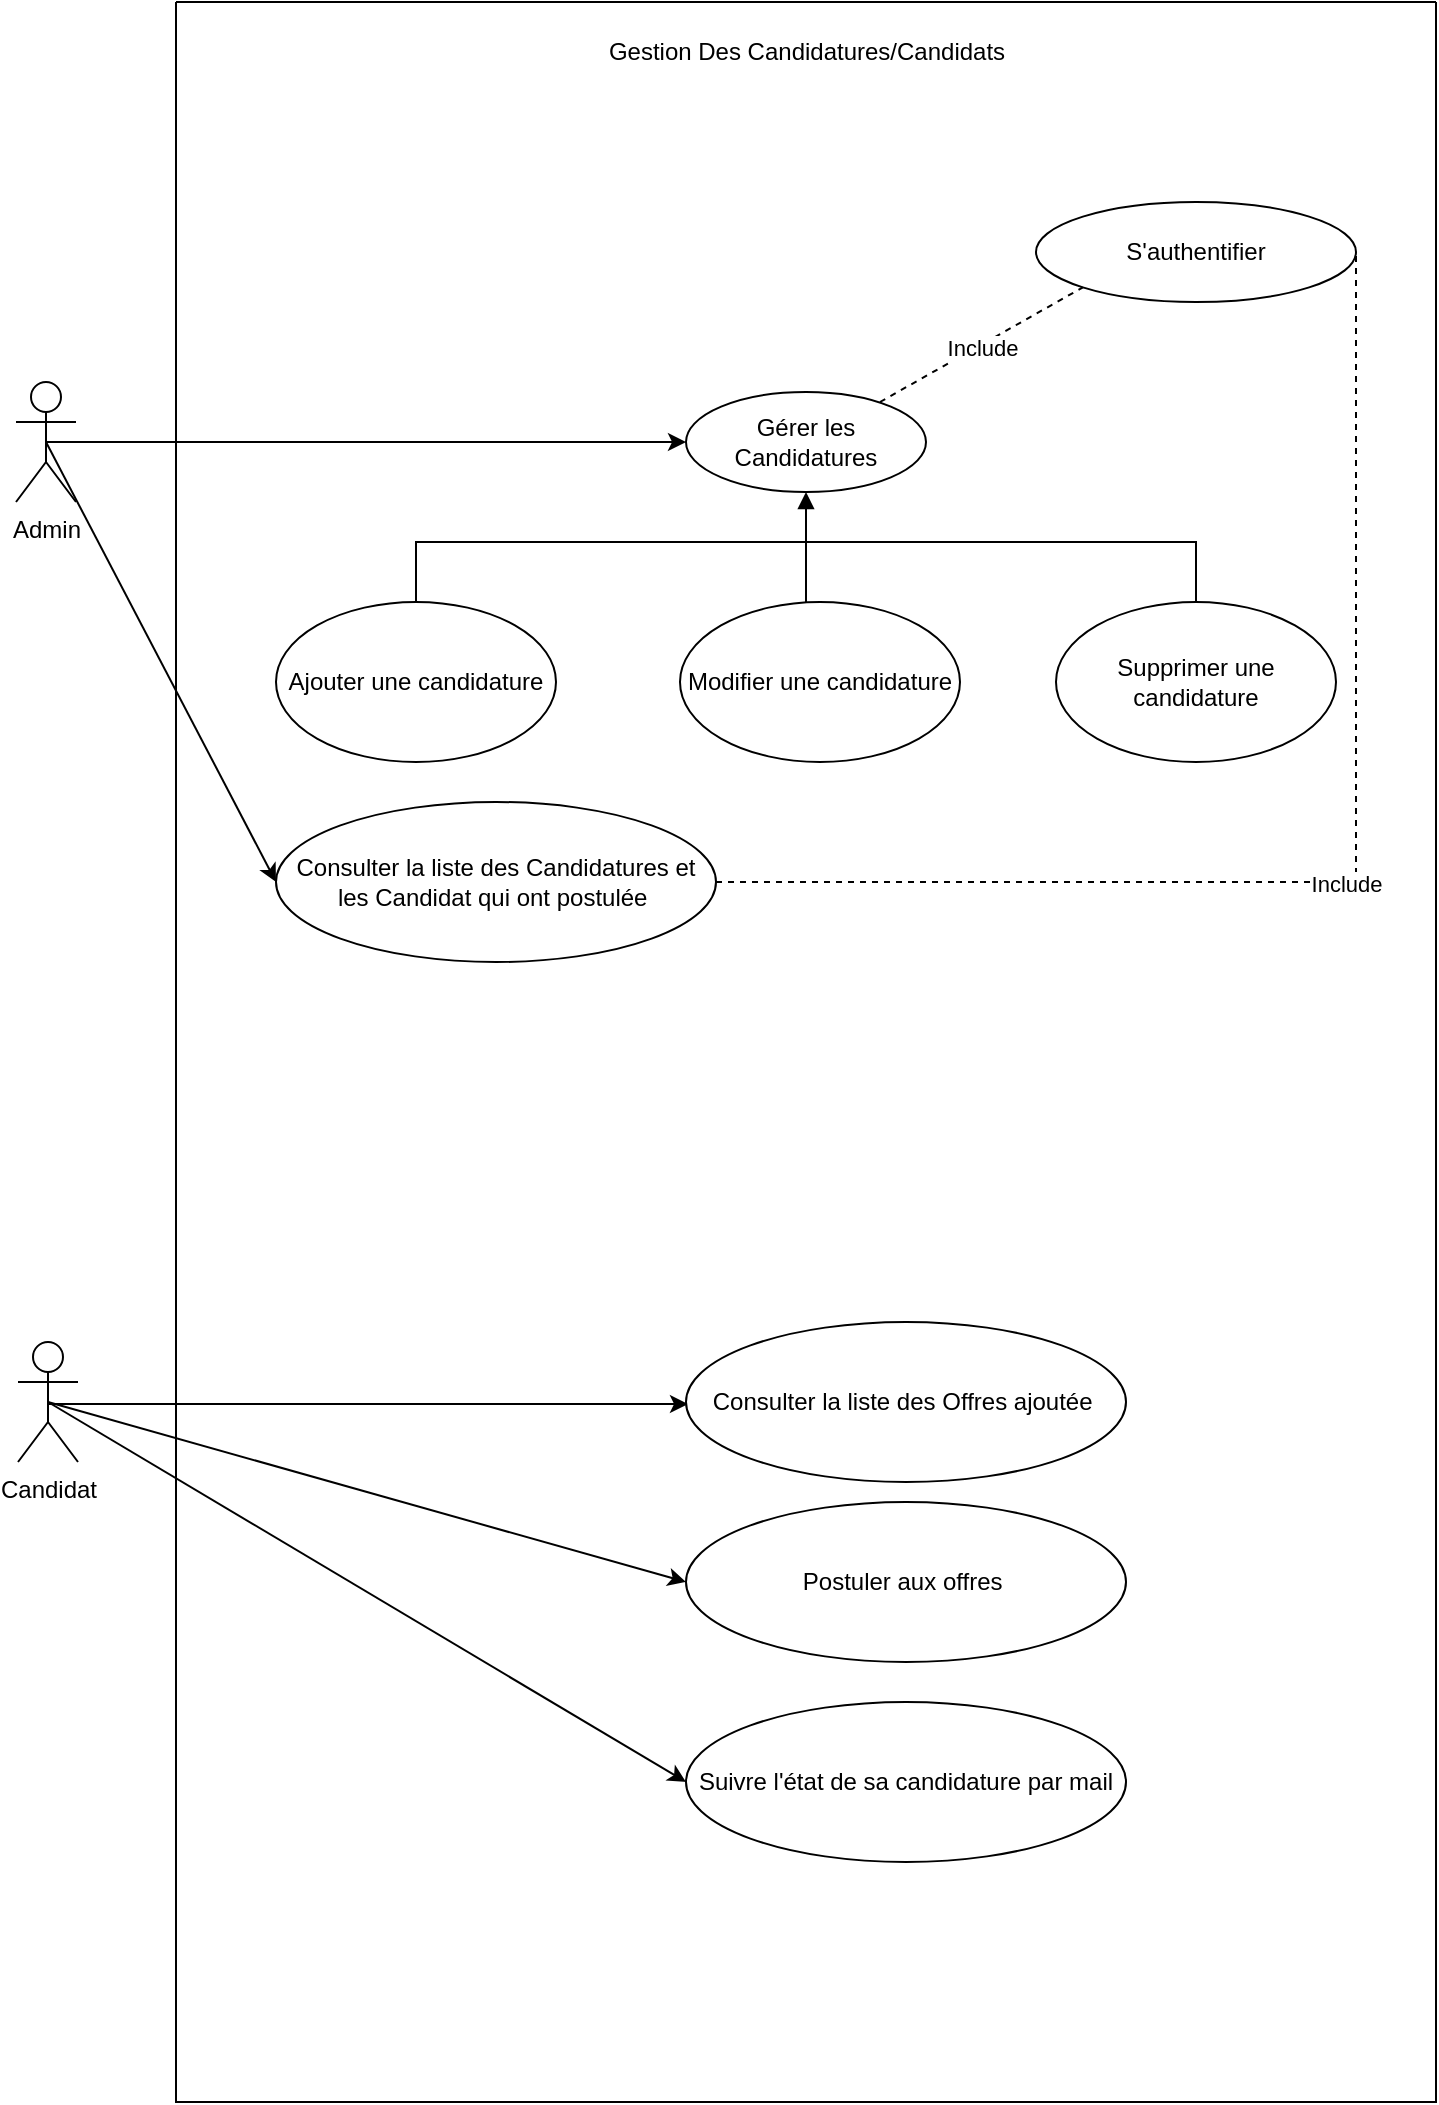 <mxfile version="26.2.14">
  <diagram name="Page-1" id="qk5_vJd2f8F1kuCM0ArW">
    <mxGraphModel dx="1584" dy="863" grid="1" gridSize="10" guides="1" tooltips="1" connect="1" arrows="1" fold="1" page="1" pageScale="1" pageWidth="827" pageHeight="1169" math="0" shadow="0">
      <root>
        <mxCell id="0" />
        <mxCell id="1" parent="0" />
        <mxCell id="b6bBiKo3ol4Vx6YMa8jQ-1" value="" style="swimlane;startSize=0;" vertex="1" parent="1">
          <mxGeometry x="170" y="70" width="630" height="1050" as="geometry" />
        </mxCell>
        <mxCell id="b6bBiKo3ol4Vx6YMa8jQ-2" value="Gestion Des Candidatures/Candidats" style="text;html=1;align=center;verticalAlign=middle;resizable=0;points=[];autosize=1;strokeColor=none;fillColor=none;" vertex="1" parent="b6bBiKo3ol4Vx6YMa8jQ-1">
          <mxGeometry x="205" y="10" width="220" height="30" as="geometry" />
        </mxCell>
        <mxCell id="b6bBiKo3ol4Vx6YMa8jQ-8" value="Gérer les Candidatures" style="ellipse;whiteSpace=wrap;html=1;" vertex="1" parent="b6bBiKo3ol4Vx6YMa8jQ-1">
          <mxGeometry x="255" y="195" width="120" height="50" as="geometry" />
        </mxCell>
        <mxCell id="b6bBiKo3ol4Vx6YMa8jQ-60" value="Ajouter une candidature" style="ellipse;whiteSpace=wrap;html=1;" vertex="1" parent="b6bBiKo3ol4Vx6YMa8jQ-1">
          <mxGeometry x="50" y="300" width="140" height="80" as="geometry" />
        </mxCell>
        <mxCell id="b6bBiKo3ol4Vx6YMa8jQ-62" value="Supprimer une candidature" style="ellipse;whiteSpace=wrap;html=1;" vertex="1" parent="b6bBiKo3ol4Vx6YMa8jQ-1">
          <mxGeometry x="440" y="300" width="140" height="80" as="geometry" />
        </mxCell>
        <mxCell id="b6bBiKo3ol4Vx6YMa8jQ-61" value="Modifier une candidature" style="ellipse;whiteSpace=wrap;html=1;" vertex="1" parent="b6bBiKo3ol4Vx6YMa8jQ-1">
          <mxGeometry x="252" y="300" width="140" height="80" as="geometry" />
        </mxCell>
        <mxCell id="b6bBiKo3ol4Vx6YMa8jQ-63" value="" style="endArrow=block;html=1;rounded=0;exitX=0.5;exitY=0;exitDx=0;exitDy=0;entryX=0.5;entryY=1;entryDx=0;entryDy=0;endFill=1;" edge="1" parent="b6bBiKo3ol4Vx6YMa8jQ-1" source="b6bBiKo3ol4Vx6YMa8jQ-60" target="b6bBiKo3ol4Vx6YMa8jQ-8">
          <mxGeometry width="50" height="50" relative="1" as="geometry">
            <mxPoint x="270" y="304" as="sourcePoint" />
            <mxPoint x="320" y="254" as="targetPoint" />
            <Array as="points">
              <mxPoint x="120" y="270" />
              <mxPoint x="315" y="270" />
            </Array>
          </mxGeometry>
        </mxCell>
        <mxCell id="b6bBiKo3ol4Vx6YMa8jQ-65" value="" style="endArrow=none;html=1;rounded=0;exitX=0.5;exitY=0;exitDx=0;exitDy=0;" edge="1" parent="b6bBiKo3ol4Vx6YMa8jQ-1" source="b6bBiKo3ol4Vx6YMa8jQ-62">
          <mxGeometry width="50" height="50" relative="1" as="geometry">
            <mxPoint x="490" y="310" as="sourcePoint" />
            <mxPoint x="310" y="270" as="targetPoint" />
            <Array as="points">
              <mxPoint x="510" y="270" />
            </Array>
          </mxGeometry>
        </mxCell>
        <mxCell id="b6bBiKo3ol4Vx6YMa8jQ-67" value="S&#39;authentifier" style="ellipse;whiteSpace=wrap;html=1;" vertex="1" parent="b6bBiKo3ol4Vx6YMa8jQ-1">
          <mxGeometry x="430" y="100" width="160" height="50" as="geometry" />
        </mxCell>
        <mxCell id="b6bBiKo3ol4Vx6YMa8jQ-68" value="" style="endArrow=none;dashed=1;html=1;rounded=0;entryX=0;entryY=1;entryDx=0;entryDy=0;" edge="1" parent="b6bBiKo3ol4Vx6YMa8jQ-1" target="b6bBiKo3ol4Vx6YMa8jQ-67">
          <mxGeometry width="50" height="50" relative="1" as="geometry">
            <mxPoint x="352" y="200" as="sourcePoint" />
            <mxPoint x="402" y="150" as="targetPoint" />
          </mxGeometry>
        </mxCell>
        <mxCell id="b6bBiKo3ol4Vx6YMa8jQ-69" value="Include" style="edgeLabel;html=1;align=center;verticalAlign=middle;resizable=0;points=[];" vertex="1" connectable="0" parent="b6bBiKo3ol4Vx6YMa8jQ-68">
          <mxGeometry x="-0.01" y="-1" relative="1" as="geometry">
            <mxPoint as="offset" />
          </mxGeometry>
        </mxCell>
        <mxCell id="b6bBiKo3ol4Vx6YMa8jQ-70" value="" style="endArrow=classic;html=1;rounded=0;exitX=0.5;exitY=0.5;exitDx=0;exitDy=0;exitPerimeter=0;entryX=0;entryY=0.5;entryDx=0;entryDy=0;" edge="1" parent="b6bBiKo3ol4Vx6YMa8jQ-1">
          <mxGeometry width="50" height="50" relative="1" as="geometry">
            <mxPoint x="-64" y="701" as="sourcePoint" />
            <mxPoint x="256" y="701" as="targetPoint" />
          </mxGeometry>
        </mxCell>
        <mxCell id="b6bBiKo3ol4Vx6YMa8jQ-72" value="Consulter la liste des Candidatures et les Candidat qui ont postulée&amp;nbsp;" style="ellipse;whiteSpace=wrap;html=1;" vertex="1" parent="b6bBiKo3ol4Vx6YMa8jQ-1">
          <mxGeometry x="50" y="400" width="220" height="80" as="geometry" />
        </mxCell>
        <mxCell id="b6bBiKo3ol4Vx6YMa8jQ-73" value="Consulter la liste des Offres ajoutée&amp;nbsp;" style="ellipse;whiteSpace=wrap;html=1;" vertex="1" parent="b6bBiKo3ol4Vx6YMa8jQ-1">
          <mxGeometry x="255" y="660" width="220" height="80" as="geometry" />
        </mxCell>
        <mxCell id="b6bBiKo3ol4Vx6YMa8jQ-75" value="Postuler aux offres&amp;nbsp;" style="ellipse;whiteSpace=wrap;html=1;" vertex="1" parent="b6bBiKo3ol4Vx6YMa8jQ-1">
          <mxGeometry x="255" y="750" width="220" height="80" as="geometry" />
        </mxCell>
        <mxCell id="b6bBiKo3ol4Vx6YMa8jQ-76" value="Suivre l&#39;état de sa candidature par mail" style="ellipse;whiteSpace=wrap;html=1;" vertex="1" parent="b6bBiKo3ol4Vx6YMa8jQ-1">
          <mxGeometry x="255" y="850" width="220" height="80" as="geometry" />
        </mxCell>
        <mxCell id="b6bBiKo3ol4Vx6YMa8jQ-78" value="" style="endArrow=none;dashed=1;html=1;rounded=0;entryX=1;entryY=0.5;entryDx=0;entryDy=0;exitX=1;exitY=0.5;exitDx=0;exitDy=0;" edge="1" parent="b6bBiKo3ol4Vx6YMa8jQ-1" source="b6bBiKo3ol4Vx6YMa8jQ-72" target="b6bBiKo3ol4Vx6YMa8jQ-67">
          <mxGeometry width="50" height="50" relative="1" as="geometry">
            <mxPoint x="320" y="450" as="sourcePoint" />
            <mxPoint x="420" y="393" as="targetPoint" />
            <Array as="points">
              <mxPoint x="590" y="440" />
            </Array>
          </mxGeometry>
        </mxCell>
        <mxCell id="b6bBiKo3ol4Vx6YMa8jQ-79" value="Include" style="edgeLabel;html=1;align=center;verticalAlign=middle;resizable=0;points=[];" vertex="1" connectable="0" parent="b6bBiKo3ol4Vx6YMa8jQ-78">
          <mxGeometry x="-0.01" y="-1" relative="1" as="geometry">
            <mxPoint as="offset" />
          </mxGeometry>
        </mxCell>
        <mxCell id="b6bBiKo3ol4Vx6YMa8jQ-48" value="Admin" style="shape=umlActor;verticalLabelPosition=bottom;verticalAlign=top;html=1;outlineConnect=0;" vertex="1" parent="1">
          <mxGeometry x="90" y="260" width="30" height="60" as="geometry" />
        </mxCell>
        <mxCell id="b6bBiKo3ol4Vx6YMa8jQ-49" value="Candidat" style="shape=umlActor;verticalLabelPosition=bottom;verticalAlign=top;html=1;outlineConnect=0;" vertex="1" parent="1">
          <mxGeometry x="91" y="740" width="30" height="60" as="geometry" />
        </mxCell>
        <mxCell id="b6bBiKo3ol4Vx6YMa8jQ-51" value="" style="endArrow=classic;html=1;rounded=0;exitX=0.5;exitY=0.5;exitDx=0;exitDy=0;exitPerimeter=0;entryX=0;entryY=0.5;entryDx=0;entryDy=0;" edge="1" parent="1" source="b6bBiKo3ol4Vx6YMa8jQ-48" target="b6bBiKo3ol4Vx6YMa8jQ-8">
          <mxGeometry width="50" height="50" relative="1" as="geometry">
            <mxPoint x="440" y="350" as="sourcePoint" />
            <mxPoint x="490" y="300" as="targetPoint" />
          </mxGeometry>
        </mxCell>
        <mxCell id="b6bBiKo3ol4Vx6YMa8jQ-66" value="" style="endArrow=none;html=1;rounded=0;" edge="1" parent="1">
          <mxGeometry width="50" height="50" relative="1" as="geometry">
            <mxPoint x="485" y="370" as="sourcePoint" />
            <mxPoint x="485" y="340" as="targetPoint" />
          </mxGeometry>
        </mxCell>
        <mxCell id="b6bBiKo3ol4Vx6YMa8jQ-71" value="" style="endArrow=classic;html=1;rounded=0;entryX=0;entryY=0.5;entryDx=0;entryDy=0;exitX=0.5;exitY=0.5;exitDx=0;exitDy=0;exitPerimeter=0;" edge="1" parent="1" source="b6bBiKo3ol4Vx6YMa8jQ-48" target="b6bBiKo3ol4Vx6YMa8jQ-72">
          <mxGeometry width="50" height="50" relative="1" as="geometry">
            <mxPoint x="140" y="320" as="sourcePoint" />
            <mxPoint x="410" y="500" as="targetPoint" />
          </mxGeometry>
        </mxCell>
        <mxCell id="b6bBiKo3ol4Vx6YMa8jQ-74" value="" style="endArrow=classic;html=1;rounded=0;exitX=0.5;exitY=0.5;exitDx=0;exitDy=0;exitPerimeter=0;entryX=0;entryY=0.5;entryDx=0;entryDy=0;" edge="1" parent="1" source="b6bBiKo3ol4Vx6YMa8jQ-49" target="b6bBiKo3ol4Vx6YMa8jQ-75">
          <mxGeometry width="50" height="50" relative="1" as="geometry">
            <mxPoint x="102" y="860" as="sourcePoint" />
            <mxPoint x="422" y="860" as="targetPoint" />
          </mxGeometry>
        </mxCell>
        <mxCell id="b6bBiKo3ol4Vx6YMa8jQ-77" value="" style="endArrow=classic;html=1;rounded=0;exitX=0.5;exitY=0.5;exitDx=0;exitDy=0;exitPerimeter=0;entryX=0;entryY=0.5;entryDx=0;entryDy=0;" edge="1" parent="1" source="b6bBiKo3ol4Vx6YMa8jQ-49" target="b6bBiKo3ol4Vx6YMa8jQ-76">
          <mxGeometry width="50" height="50" relative="1" as="geometry">
            <mxPoint x="116" y="780" as="sourcePoint" />
            <mxPoint x="435" y="870" as="targetPoint" />
          </mxGeometry>
        </mxCell>
      </root>
    </mxGraphModel>
  </diagram>
</mxfile>
